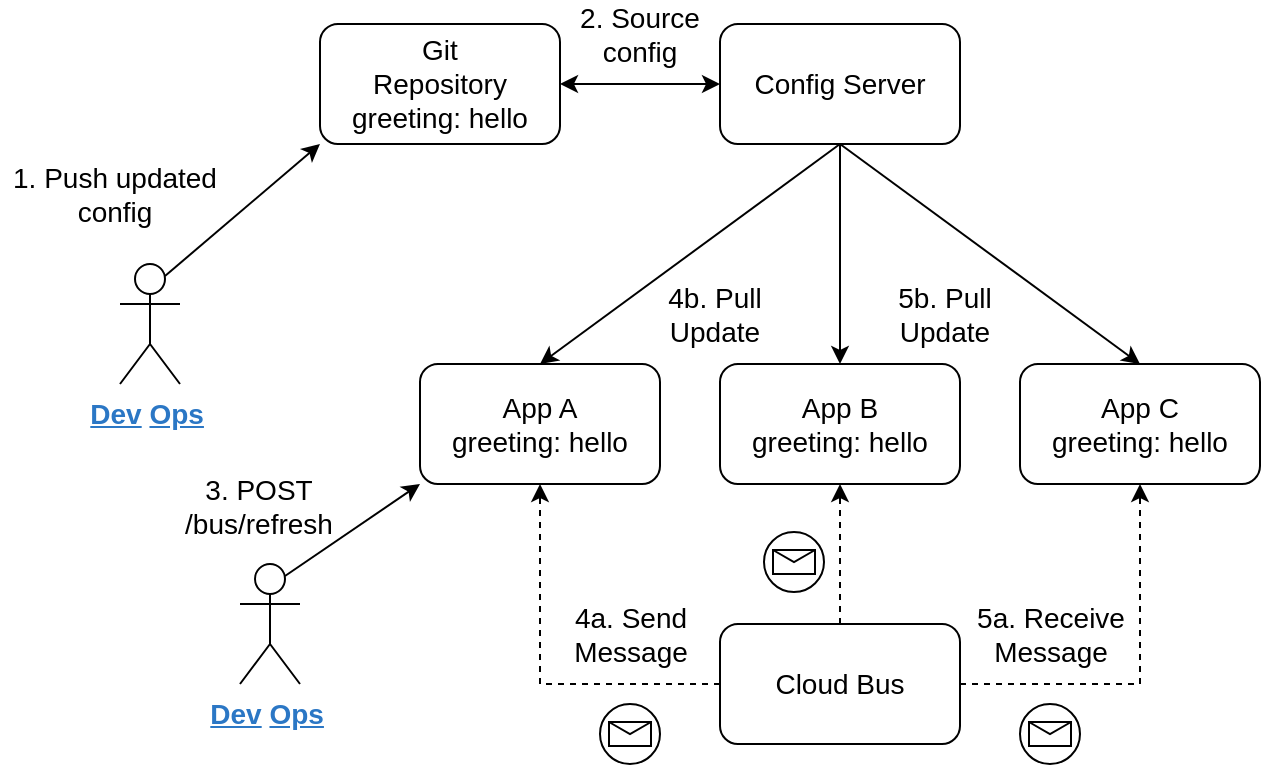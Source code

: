 <mxfile version="14.1.8" type="github">
  <diagram id="CPAu0kQjYeRkQcytL9e6" name="第 1 页">
    <mxGraphModel dx="1052" dy="563" grid="1" gridSize="10" guides="1" tooltips="1" connect="1" arrows="1" fold="1" page="1" pageScale="1" pageWidth="827" pageHeight="1169" math="0" shadow="0">
      <root>
        <mxCell id="0" />
        <mxCell id="1" parent="0" />
        <mxCell id="gTSAHK7Z_XTWx41LrdFq-3" style="edgeStyle=orthogonalEdgeStyle;rounded=0;orthogonalLoop=1;jettySize=auto;html=1;exitX=1;exitY=0.5;exitDx=0;exitDy=0;startArrow=classic;startFill=1;" edge="1" parent="1" source="gTSAHK7Z_XTWx41LrdFq-1" target="gTSAHK7Z_XTWx41LrdFq-2">
          <mxGeometry relative="1" as="geometry" />
        </mxCell>
        <mxCell id="gTSAHK7Z_XTWx41LrdFq-1" value="&lt;font style=&quot;font-size: 14px&quot;&gt;Git&lt;br&gt;Repository&lt;br&gt;greeting: hello&lt;/font&gt;" style="rounded=1;whiteSpace=wrap;html=1;" vertex="1" parent="1">
          <mxGeometry x="190" y="70" width="120" height="60" as="geometry" />
        </mxCell>
        <mxCell id="gTSAHK7Z_XTWx41LrdFq-13" style="edgeStyle=none;rounded=0;orthogonalLoop=1;jettySize=auto;html=1;exitX=0.5;exitY=1;exitDx=0;exitDy=0;entryX=0.5;entryY=0;entryDx=0;entryDy=0;startArrow=none;startFill=0;" edge="1" parent="1" source="gTSAHK7Z_XTWx41LrdFq-2" target="gTSAHK7Z_XTWx41LrdFq-11">
          <mxGeometry relative="1" as="geometry" />
        </mxCell>
        <mxCell id="gTSAHK7Z_XTWx41LrdFq-14" style="edgeStyle=none;rounded=0;orthogonalLoop=1;jettySize=auto;html=1;exitX=0.5;exitY=1;exitDx=0;exitDy=0;entryX=0.5;entryY=0;entryDx=0;entryDy=0;startArrow=none;startFill=0;" edge="1" parent="1" source="gTSAHK7Z_XTWx41LrdFq-2" target="gTSAHK7Z_XTWx41LrdFq-12">
          <mxGeometry relative="1" as="geometry" />
        </mxCell>
        <mxCell id="gTSAHK7Z_XTWx41LrdFq-15" style="edgeStyle=none;rounded=0;orthogonalLoop=1;jettySize=auto;html=1;exitX=0.5;exitY=1;exitDx=0;exitDy=0;entryX=0.5;entryY=0;entryDx=0;entryDy=0;startArrow=none;startFill=0;" edge="1" parent="1" source="gTSAHK7Z_XTWx41LrdFq-2" target="gTSAHK7Z_XTWx41LrdFq-8">
          <mxGeometry relative="1" as="geometry" />
        </mxCell>
        <mxCell id="gTSAHK7Z_XTWx41LrdFq-2" value="&lt;font style=&quot;font-size: 14px&quot;&gt;Config Server&lt;/font&gt;" style="rounded=1;whiteSpace=wrap;html=1;" vertex="1" parent="1">
          <mxGeometry x="390" y="70" width="120" height="60" as="geometry" />
        </mxCell>
        <mxCell id="gTSAHK7Z_XTWx41LrdFq-7" style="rounded=0;orthogonalLoop=1;jettySize=auto;html=1;exitX=0.75;exitY=0.1;exitDx=0;exitDy=0;exitPerimeter=0;entryX=0;entryY=1;entryDx=0;entryDy=0;startArrow=none;startFill=0;" edge="1" parent="1" source="gTSAHK7Z_XTWx41LrdFq-4" target="gTSAHK7Z_XTWx41LrdFq-1">
          <mxGeometry relative="1" as="geometry" />
        </mxCell>
        <mxCell id="gTSAHK7Z_XTWx41LrdFq-4" value="&lt;span style=&quot;box-sizing: border-box ; color: rgb(153 , 153 , 153) ; font-family: &amp;#34;arial&amp;#34; , &amp;#34;microsoft yahei&amp;#34; , &amp;#34;\\5fae软雅黑&amp;#34; , &amp;#34;\\5b8b体&amp;#34; , &amp;#34;malgun gothic&amp;#34; , &amp;#34;meiryo&amp;#34; , sans-serif ; line-height: 16.941px ; background-color: rgb(255 , 255 , 255)&quot;&gt;&lt;span class=&quot;skip&quot; style=&quot;box-sizing: border-box&quot;&gt;&lt;font style=&quot;font-size: 14px&quot;&gt;&lt;a style=&quot;box-sizing: border-box ; cursor: pointer ; color: rgb(43 , 119 , 197) ; outline: none ; line-height: 14px ; font-weight: 700&quot;&gt;Dev&lt;/a&gt;&lt;span class=&quot;Apple-converted-space&quot;&gt;&amp;nbsp;&lt;/span&gt;&lt;a style=&quot;box-sizing: border-box ; cursor: pointer ; color: rgb(43 , 119 , 197) ; outline: none ; line-height: 14px ; font-weight: 700&quot;&gt;Ops&lt;/a&gt;&lt;span class=&quot;Apple-converted-space&quot;&gt;&amp;nbsp;&lt;/span&gt;&lt;/font&gt;&lt;/span&gt;&lt;/span&gt;" style="shape=umlActor;verticalLabelPosition=bottom;verticalAlign=top;html=1;outlineConnect=0;" vertex="1" parent="1">
          <mxGeometry x="90" y="190" width="30" height="60" as="geometry" />
        </mxCell>
        <mxCell id="gTSAHK7Z_XTWx41LrdFq-8" value="&lt;font style=&quot;font-size: 14px&quot;&gt;App A&lt;br&gt;greeting: hello&lt;/font&gt;" style="rounded=1;whiteSpace=wrap;html=1;" vertex="1" parent="1">
          <mxGeometry x="240" y="240" width="120" height="60" as="geometry" />
        </mxCell>
        <mxCell id="gTSAHK7Z_XTWx41LrdFq-9" value="&lt;font style=&quot;font-size: 14px&quot;&gt;1. Push updated&lt;br&gt;config&lt;/font&gt;" style="text;html=1;strokeColor=none;fillColor=none;align=center;verticalAlign=middle;whiteSpace=wrap;rounded=0;" vertex="1" parent="1">
          <mxGeometry x="30" y="140" width="115" height="30" as="geometry" />
        </mxCell>
        <mxCell id="gTSAHK7Z_XTWx41LrdFq-11" value="&lt;font style=&quot;font-size: 14px&quot;&gt;App B&lt;br&gt;greeting: hello&lt;/font&gt;" style="rounded=1;whiteSpace=wrap;html=1;" vertex="1" parent="1">
          <mxGeometry x="390" y="240" width="120" height="60" as="geometry" />
        </mxCell>
        <mxCell id="gTSAHK7Z_XTWx41LrdFq-12" value="&lt;font style=&quot;font-size: 14px&quot;&gt;App C&lt;br&gt;greeting: hello&lt;/font&gt;" style="rounded=1;whiteSpace=wrap;html=1;" vertex="1" parent="1">
          <mxGeometry x="540" y="240" width="120" height="60" as="geometry" />
        </mxCell>
        <mxCell id="gTSAHK7Z_XTWx41LrdFq-22" style="edgeStyle=none;rounded=0;orthogonalLoop=1;jettySize=auto;html=1;exitX=0.5;exitY=0;exitDx=0;exitDy=0;entryX=0.5;entryY=1;entryDx=0;entryDy=0;startArrow=none;startFill=0;dashed=1;" edge="1" parent="1" source="gTSAHK7Z_XTWx41LrdFq-16" target="gTSAHK7Z_XTWx41LrdFq-11">
          <mxGeometry relative="1" as="geometry" />
        </mxCell>
        <mxCell id="gTSAHK7Z_XTWx41LrdFq-23" style="edgeStyle=orthogonalEdgeStyle;rounded=0;orthogonalLoop=1;jettySize=auto;html=1;exitX=1;exitY=0.5;exitDx=0;exitDy=0;entryX=0.5;entryY=1;entryDx=0;entryDy=0;dashed=1;startArrow=none;startFill=0;" edge="1" parent="1" source="gTSAHK7Z_XTWx41LrdFq-16" target="gTSAHK7Z_XTWx41LrdFq-12">
          <mxGeometry relative="1" as="geometry" />
        </mxCell>
        <mxCell id="gTSAHK7Z_XTWx41LrdFq-24" style="edgeStyle=orthogonalEdgeStyle;rounded=0;orthogonalLoop=1;jettySize=auto;html=1;exitX=0;exitY=0.5;exitDx=0;exitDy=0;entryX=0.5;entryY=1;entryDx=0;entryDy=0;dashed=1;startArrow=none;startFill=0;" edge="1" parent="1" source="gTSAHK7Z_XTWx41LrdFq-16" target="gTSAHK7Z_XTWx41LrdFq-8">
          <mxGeometry relative="1" as="geometry" />
        </mxCell>
        <mxCell id="gTSAHK7Z_XTWx41LrdFq-16" value="&lt;font style=&quot;font-size: 14px&quot;&gt;Cloud Bus&lt;/font&gt;" style="rounded=1;whiteSpace=wrap;html=1;" vertex="1" parent="1">
          <mxGeometry x="390" y="370" width="120" height="60" as="geometry" />
        </mxCell>
        <mxCell id="gTSAHK7Z_XTWx41LrdFq-18" style="edgeStyle=none;rounded=0;orthogonalLoop=1;jettySize=auto;html=1;exitX=0.75;exitY=0.1;exitDx=0;exitDy=0;exitPerimeter=0;entryX=0;entryY=1;entryDx=0;entryDy=0;startArrow=none;startFill=0;" edge="1" parent="1" source="gTSAHK7Z_XTWx41LrdFq-17" target="gTSAHK7Z_XTWx41LrdFq-8">
          <mxGeometry relative="1" as="geometry" />
        </mxCell>
        <mxCell id="gTSAHK7Z_XTWx41LrdFq-17" value="&lt;span style=&quot;box-sizing: border-box ; color: rgb(153 , 153 , 153) ; font-family: &amp;#34;arial&amp;#34; , &amp;#34;microsoft yahei&amp;#34; , &amp;#34;\\5fae软雅黑&amp;#34; , &amp;#34;\\5b8b体&amp;#34; , &amp;#34;malgun gothic&amp;#34; , &amp;#34;meiryo&amp;#34; , sans-serif ; line-height: 16.941px ; background-color: rgb(255 , 255 , 255)&quot;&gt;&lt;span class=&quot;skip&quot; style=&quot;box-sizing: border-box&quot;&gt;&lt;font style=&quot;font-size: 14px&quot;&gt;&lt;a style=&quot;box-sizing: border-box ; cursor: pointer ; color: rgb(43 , 119 , 197) ; outline: none ; line-height: 14px ; font-weight: 700&quot;&gt;Dev&lt;/a&gt;&lt;span class=&quot;Apple-converted-space&quot;&gt;&amp;nbsp;&lt;/span&gt;&lt;a style=&quot;box-sizing: border-box ; cursor: pointer ; color: rgb(43 , 119 , 197) ; outline: none ; line-height: 14px ; font-weight: 700&quot;&gt;Ops&lt;/a&gt;&lt;span class=&quot;Apple-converted-space&quot;&gt;&amp;nbsp;&lt;/span&gt;&lt;/font&gt;&lt;/span&gt;&lt;/span&gt;" style="shape=umlActor;verticalLabelPosition=bottom;verticalAlign=top;html=1;outlineConnect=0;" vertex="1" parent="1">
          <mxGeometry x="150" y="340" width="30" height="60" as="geometry" />
        </mxCell>
        <mxCell id="gTSAHK7Z_XTWx41LrdFq-25" value="&lt;font style=&quot;font-size: 14px&quot;&gt;2. Source&lt;br&gt;config&lt;br&gt;&lt;/font&gt;" style="text;html=1;strokeColor=none;fillColor=none;align=center;verticalAlign=middle;whiteSpace=wrap;rounded=0;" vertex="1" parent="1">
          <mxGeometry x="310" y="60" width="80" height="30" as="geometry" />
        </mxCell>
        <mxCell id="gTSAHK7Z_XTWx41LrdFq-26" value="&lt;font style=&quot;font-size: 14px&quot;&gt;3. POST /bus/refresh&lt;br&gt;&lt;/font&gt;" style="text;html=1;strokeColor=none;fillColor=none;align=center;verticalAlign=middle;whiteSpace=wrap;rounded=0;" vertex="1" parent="1">
          <mxGeometry x="101.5" y="296" width="115" height="30" as="geometry" />
        </mxCell>
        <mxCell id="gTSAHK7Z_XTWx41LrdFq-27" value="&lt;font style=&quot;font-size: 14px&quot;&gt;4b. Pull&lt;br&gt;Update&lt;br&gt;&lt;/font&gt;" style="text;html=1;strokeColor=none;fillColor=none;align=center;verticalAlign=middle;whiteSpace=wrap;rounded=0;" vertex="1" parent="1">
          <mxGeometry x="330" y="200" width="115" height="30" as="geometry" />
        </mxCell>
        <mxCell id="gTSAHK7Z_XTWx41LrdFq-28" value="&lt;font style=&quot;font-size: 14px&quot;&gt;5b. Pull&lt;br&gt;Update&lt;br&gt;&lt;/font&gt;" style="text;html=1;strokeColor=none;fillColor=none;align=center;verticalAlign=middle;whiteSpace=wrap;rounded=0;" vertex="1" parent="1">
          <mxGeometry x="445" y="200" width="115" height="30" as="geometry" />
        </mxCell>
        <mxCell id="gTSAHK7Z_XTWx41LrdFq-29" value="&lt;font style=&quot;font-size: 14px&quot;&gt;4a. Send&lt;br&gt;Message&lt;br&gt;&lt;/font&gt;" style="text;html=1;strokeColor=none;fillColor=none;align=center;verticalAlign=middle;whiteSpace=wrap;rounded=0;" vertex="1" parent="1">
          <mxGeometry x="287.5" y="360" width="115" height="30" as="geometry" />
        </mxCell>
        <mxCell id="gTSAHK7Z_XTWx41LrdFq-30" value="&lt;font style=&quot;font-size: 14px&quot;&gt;5a. Receive&lt;br&gt;Message&lt;br&gt;&lt;/font&gt;" style="text;html=1;strokeColor=none;fillColor=none;align=center;verticalAlign=middle;whiteSpace=wrap;rounded=0;" vertex="1" parent="1">
          <mxGeometry x="498" y="360" width="115" height="30" as="geometry" />
        </mxCell>
        <mxCell id="gTSAHK7Z_XTWx41LrdFq-31" value="" style="shape=mxgraph.bpmn.shape;html=1;verticalLabelPosition=bottom;labelBackgroundColor=#ffffff;verticalAlign=top;align=center;perimeter=ellipsePerimeter;outlineConnect=0;outline=eventInt;symbol=message;" vertex="1" parent="1">
          <mxGeometry x="330" y="410" width="30" height="30" as="geometry" />
        </mxCell>
        <mxCell id="gTSAHK7Z_XTWx41LrdFq-34" value="" style="shape=mxgraph.bpmn.shape;html=1;verticalLabelPosition=bottom;labelBackgroundColor=#ffffff;verticalAlign=top;align=center;perimeter=ellipsePerimeter;outlineConnect=0;outline=eventInt;symbol=message;" vertex="1" parent="1">
          <mxGeometry x="540" y="410" width="30" height="30" as="geometry" />
        </mxCell>
        <mxCell id="gTSAHK7Z_XTWx41LrdFq-35" value="" style="shape=mxgraph.bpmn.shape;html=1;verticalLabelPosition=bottom;labelBackgroundColor=#ffffff;verticalAlign=top;align=center;perimeter=ellipsePerimeter;outlineConnect=0;outline=eventInt;symbol=message;" vertex="1" parent="1">
          <mxGeometry x="412" y="324" width="30" height="30" as="geometry" />
        </mxCell>
      </root>
    </mxGraphModel>
  </diagram>
</mxfile>
